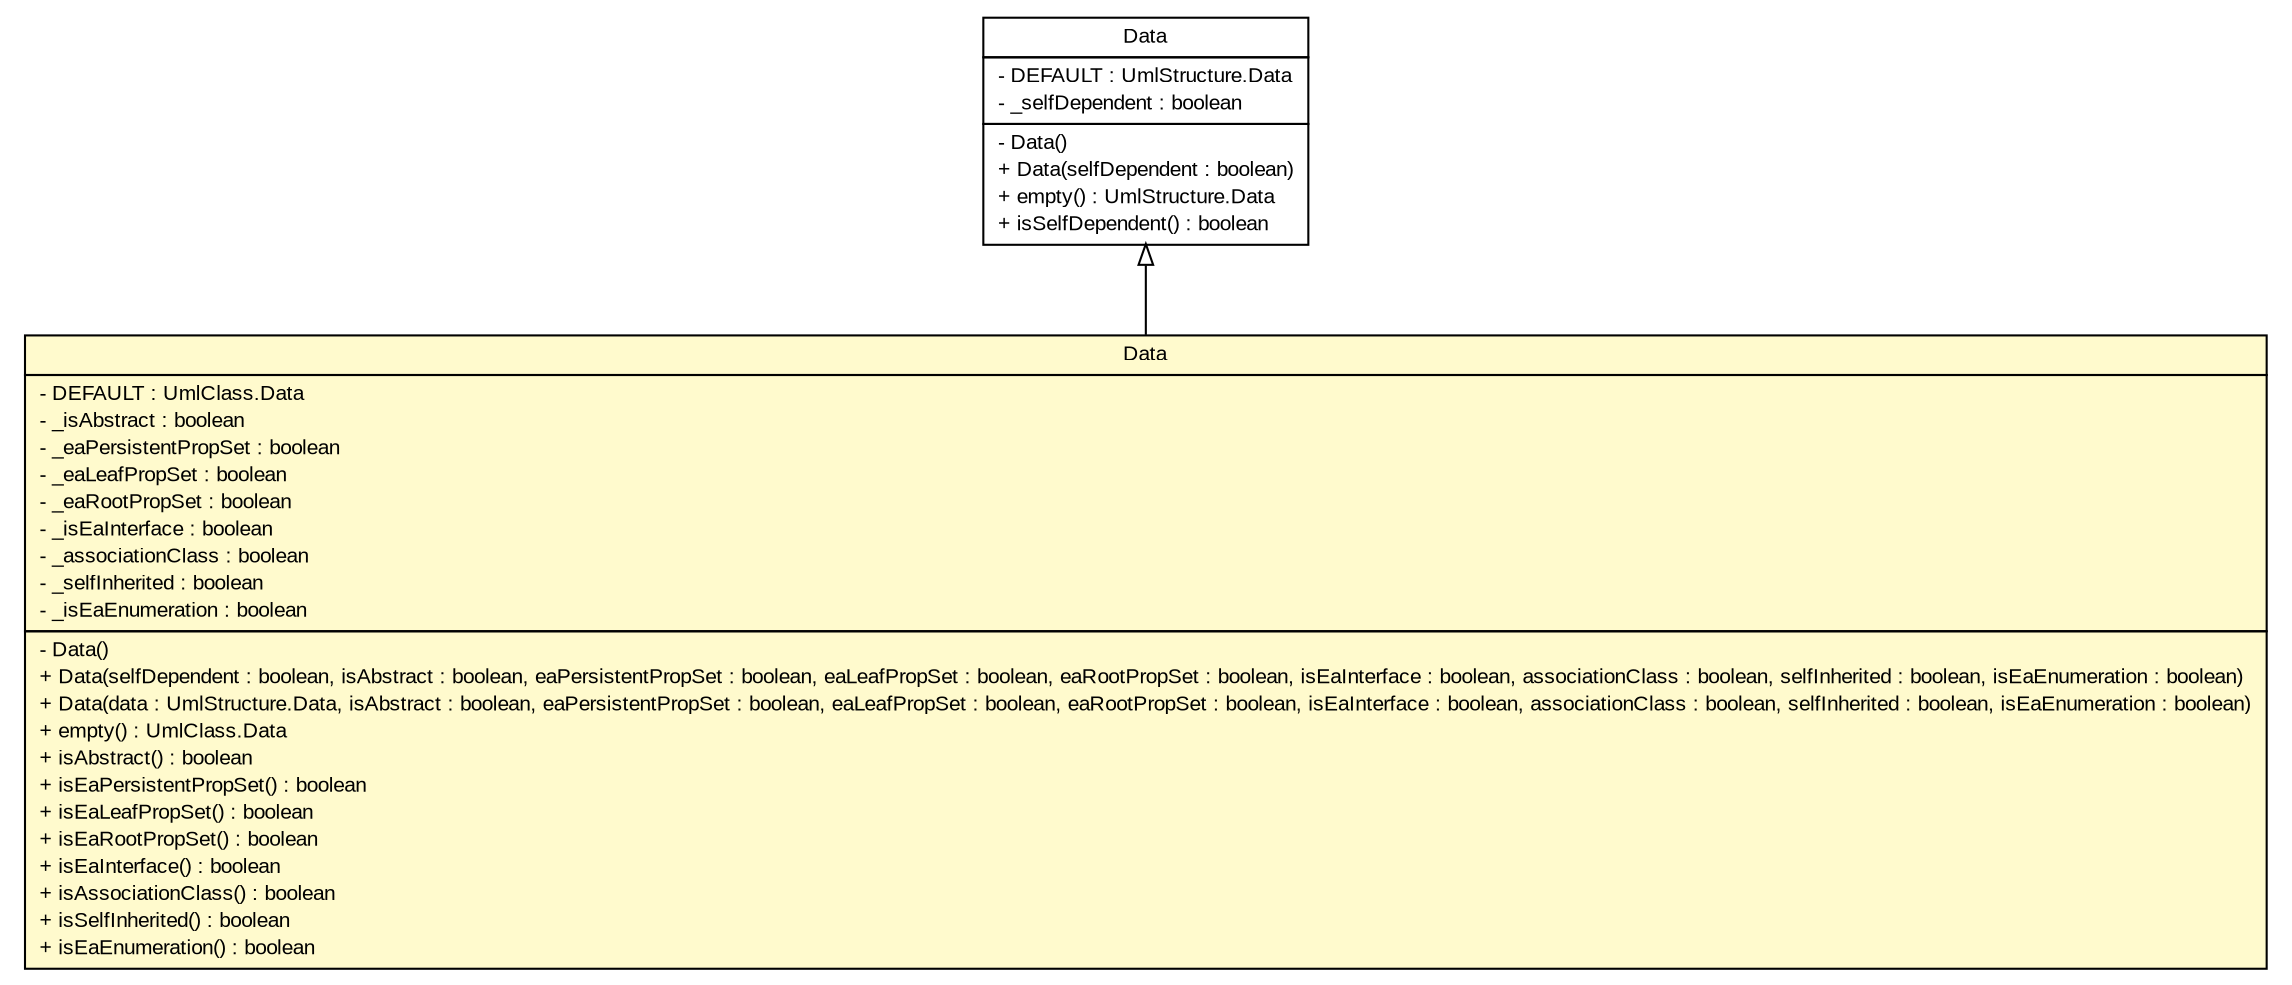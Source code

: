#!/usr/local/bin/dot
#
# Class diagram 
# Generated by UMLGraph version R5_6_6-6-g3bdff0 (http://www.umlgraph.org/)
#

digraph G {
	edge [fontname="arial",fontsize=10,labelfontname="arial",labelfontsize=10];
	node [fontname="arial",fontsize=10,shape=plaintext];
	nodesep=0.25;
	ranksep=0.5;
	// org.tanjakostic.jcleancim.model.UmlStructure.Data
	c185809 [label=<<table title="org.tanjakostic.jcleancim.model.UmlStructure.Data" border="0" cellborder="1" cellspacing="0" cellpadding="2" port="p" href="./UmlStructure.Data.html">
		<tr><td><table border="0" cellspacing="0" cellpadding="1">
<tr><td align="center" balign="center"> Data </td></tr>
		</table></td></tr>
		<tr><td><table border="0" cellspacing="0" cellpadding="1">
<tr><td align="left" balign="left"> - DEFAULT : UmlStructure.Data </td></tr>
<tr><td align="left" balign="left"> - _selfDependent : boolean </td></tr>
		</table></td></tr>
		<tr><td><table border="0" cellspacing="0" cellpadding="1">
<tr><td align="left" balign="left"> - Data() </td></tr>
<tr><td align="left" balign="left"> + Data(selfDependent : boolean) </td></tr>
<tr><td align="left" balign="left"> + empty() : UmlStructure.Data </td></tr>
<tr><td align="left" balign="left"> + isSelfDependent() : boolean </td></tr>
		</table></td></tr>
		</table>>, URL="./UmlStructure.Data.html", fontname="arial", fontcolor="black", fontsize=10.0];
	// org.tanjakostic.jcleancim.model.UmlClass.Data
	c185842 [label=<<table title="org.tanjakostic.jcleancim.model.UmlClass.Data" border="0" cellborder="1" cellspacing="0" cellpadding="2" port="p" bgcolor="lemonChiffon" href="./UmlClass.Data.html">
		<tr><td><table border="0" cellspacing="0" cellpadding="1">
<tr><td align="center" balign="center"> Data </td></tr>
		</table></td></tr>
		<tr><td><table border="0" cellspacing="0" cellpadding="1">
<tr><td align="left" balign="left"> - DEFAULT : UmlClass.Data </td></tr>
<tr><td align="left" balign="left"> - _isAbstract : boolean </td></tr>
<tr><td align="left" balign="left"> - _eaPersistentPropSet : boolean </td></tr>
<tr><td align="left" balign="left"> - _eaLeafPropSet : boolean </td></tr>
<tr><td align="left" balign="left"> - _eaRootPropSet : boolean </td></tr>
<tr><td align="left" balign="left"> - _isEaInterface : boolean </td></tr>
<tr><td align="left" balign="left"> - _associationClass : boolean </td></tr>
<tr><td align="left" balign="left"> - _selfInherited : boolean </td></tr>
<tr><td align="left" balign="left"> - _isEaEnumeration : boolean </td></tr>
		</table></td></tr>
		<tr><td><table border="0" cellspacing="0" cellpadding="1">
<tr><td align="left" balign="left"> - Data() </td></tr>
<tr><td align="left" balign="left"> + Data(selfDependent : boolean, isAbstract : boolean, eaPersistentPropSet : boolean, eaLeafPropSet : boolean, eaRootPropSet : boolean, isEaInterface : boolean, associationClass : boolean, selfInherited : boolean, isEaEnumeration : boolean) </td></tr>
<tr><td align="left" balign="left"> + Data(data : UmlStructure.Data, isAbstract : boolean, eaPersistentPropSet : boolean, eaLeafPropSet : boolean, eaRootPropSet : boolean, isEaInterface : boolean, associationClass : boolean, selfInherited : boolean, isEaEnumeration : boolean) </td></tr>
<tr><td align="left" balign="left"> + empty() : UmlClass.Data </td></tr>
<tr><td align="left" balign="left"> + isAbstract() : boolean </td></tr>
<tr><td align="left" balign="left"> + isEaPersistentPropSet() : boolean </td></tr>
<tr><td align="left" balign="left"> + isEaLeafPropSet() : boolean </td></tr>
<tr><td align="left" balign="left"> + isEaRootPropSet() : boolean </td></tr>
<tr><td align="left" balign="left"> + isEaInterface() : boolean </td></tr>
<tr><td align="left" balign="left"> + isAssociationClass() : boolean </td></tr>
<tr><td align="left" balign="left"> + isSelfInherited() : boolean </td></tr>
<tr><td align="left" balign="left"> + isEaEnumeration() : boolean </td></tr>
		</table></td></tr>
		</table>>, URL="./UmlClass.Data.html", fontname="arial", fontcolor="black", fontsize=10.0];
	//org.tanjakostic.jcleancim.model.UmlClass.Data extends org.tanjakostic.jcleancim.model.UmlStructure.Data
	c185809:p -> c185842:p [dir=back,arrowtail=empty];
}


